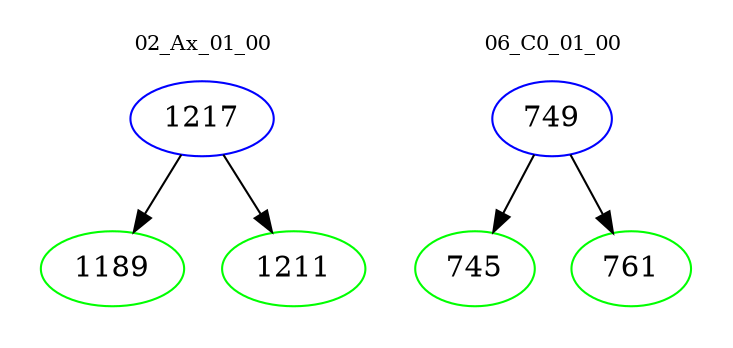 digraph{
subgraph cluster_0 {
color = white
label = "02_Ax_01_00";
fontsize=10;
T0_1217 [label="1217", color="blue"]
T0_1217 -> T0_1189 [color="black"]
T0_1189 [label="1189", color="green"]
T0_1217 -> T0_1211 [color="black"]
T0_1211 [label="1211", color="green"]
}
subgraph cluster_1 {
color = white
label = "06_C0_01_00";
fontsize=10;
T1_749 [label="749", color="blue"]
T1_749 -> T1_745 [color="black"]
T1_745 [label="745", color="green"]
T1_749 -> T1_761 [color="black"]
T1_761 [label="761", color="green"]
}
}
